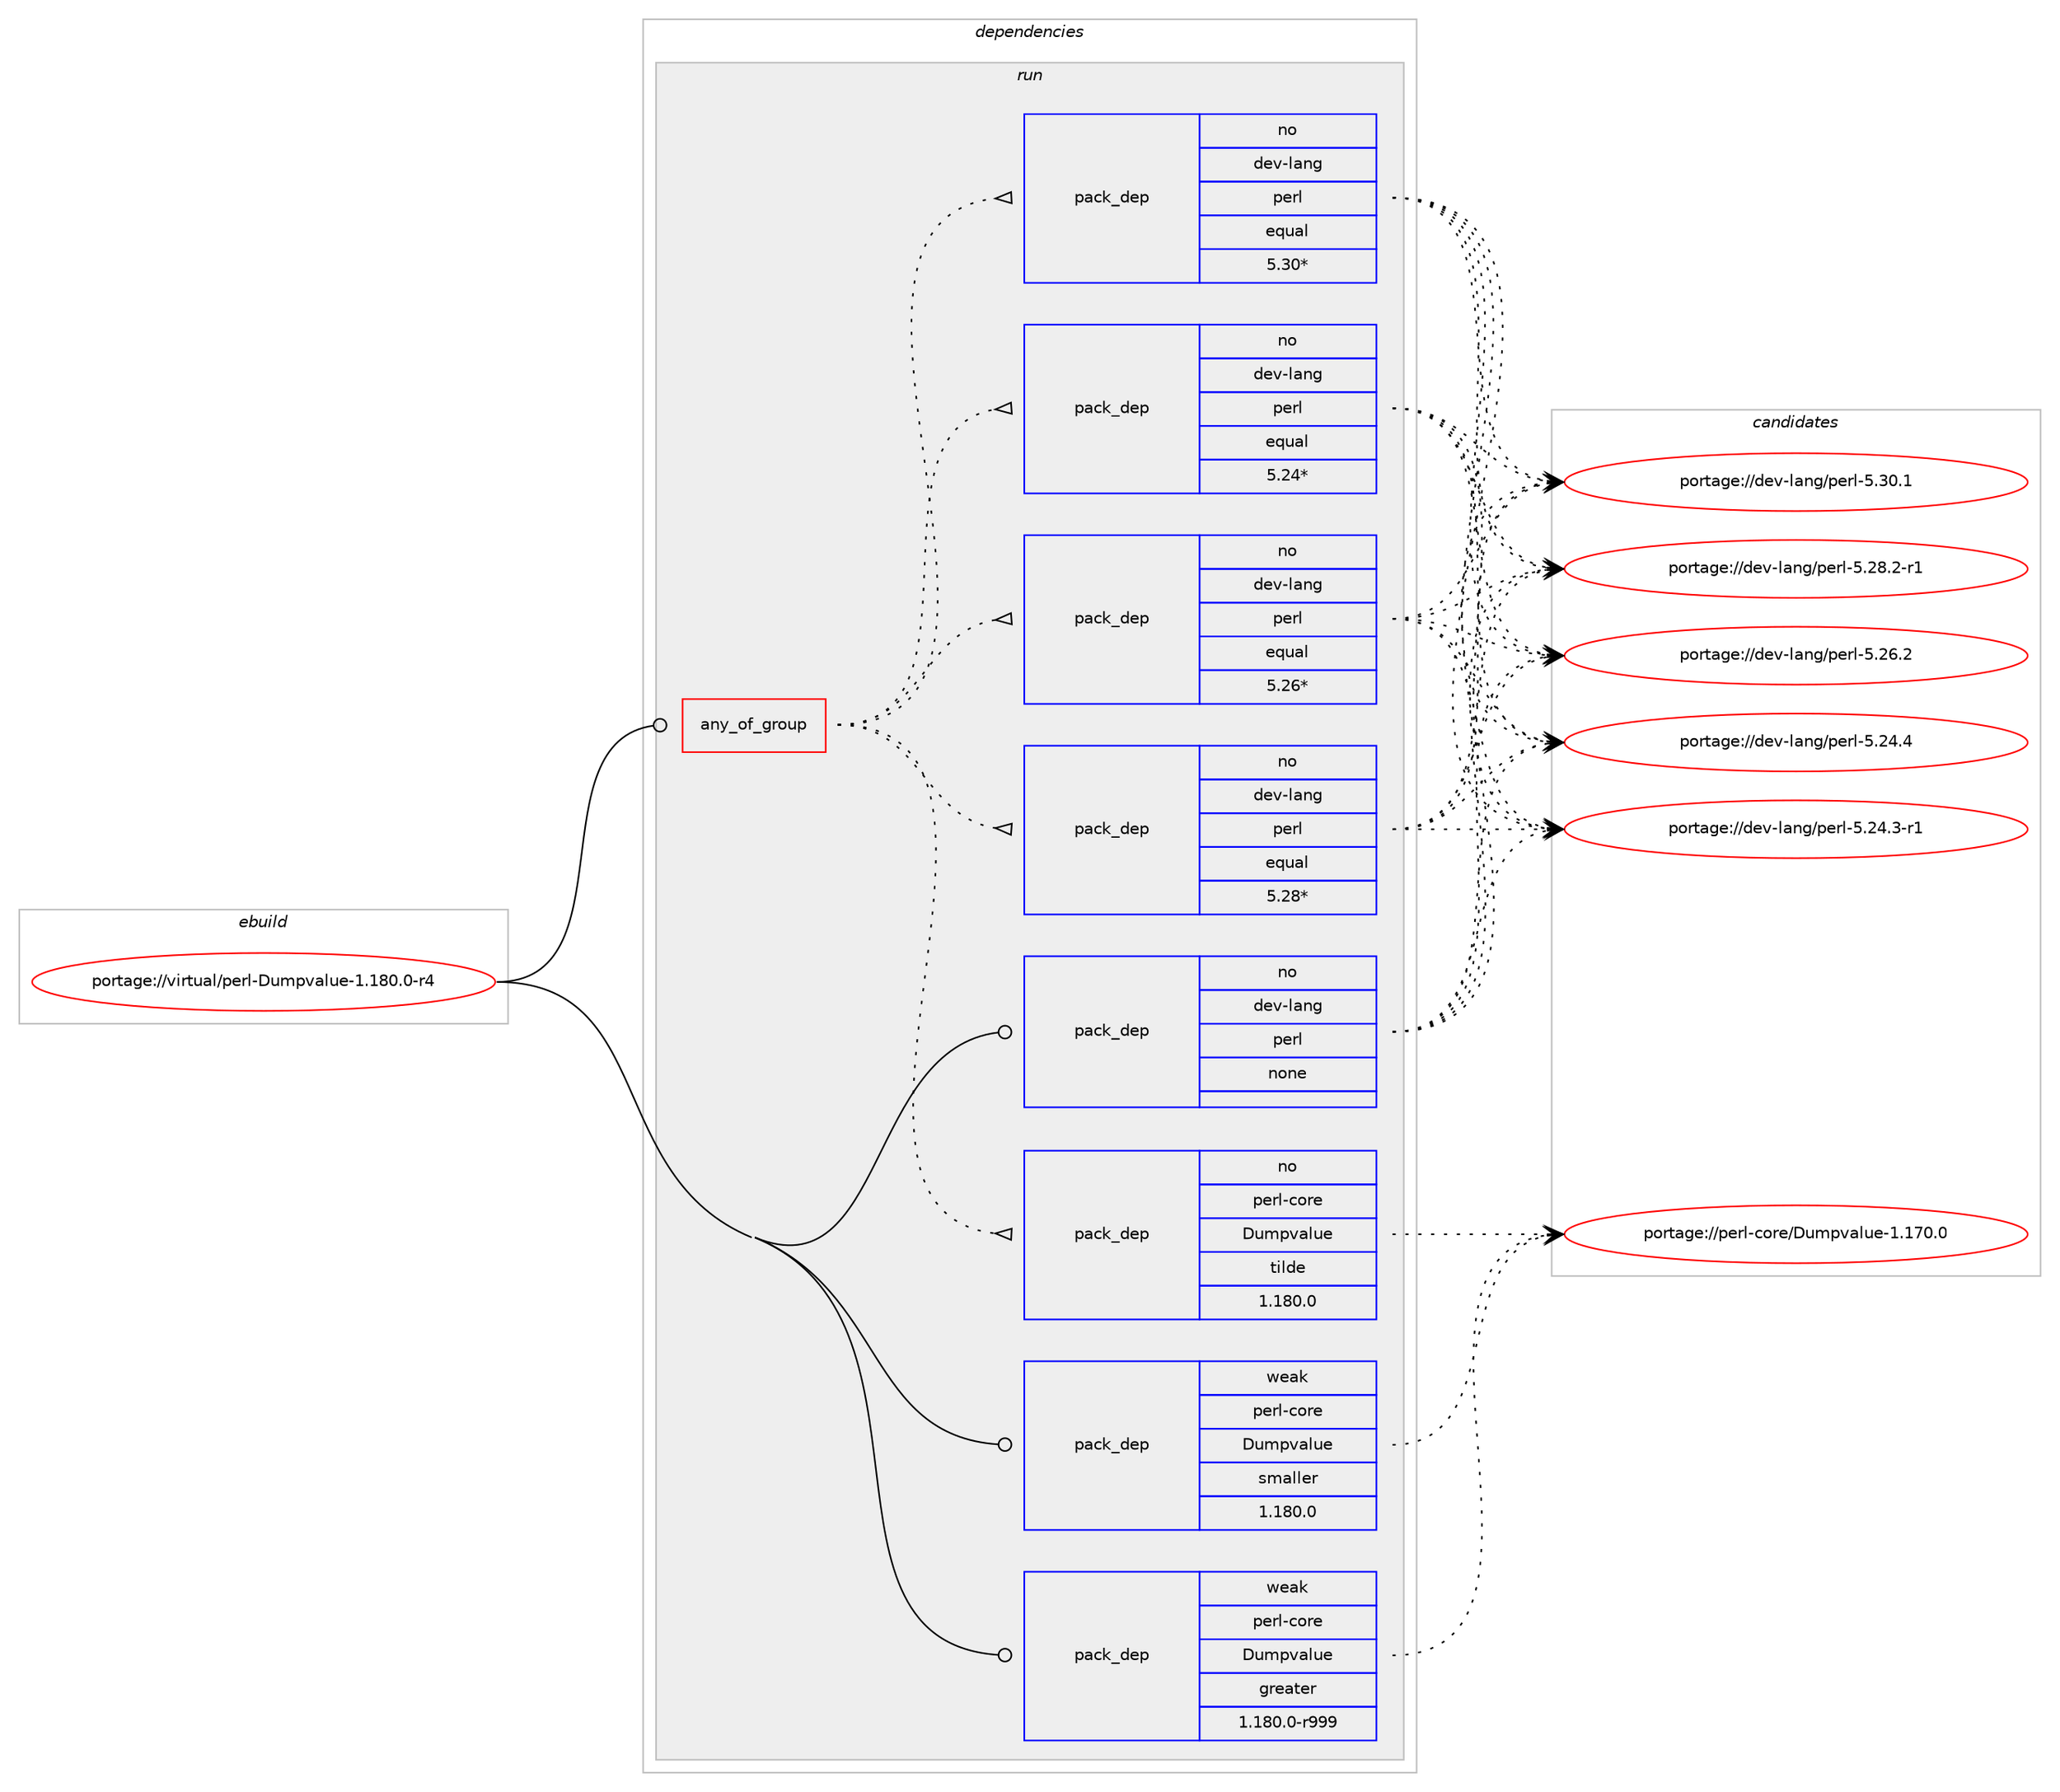 digraph prolog {

# *************
# Graph options
# *************

newrank=true;
concentrate=true;
compound=true;
graph [rankdir=LR,fontname=Helvetica,fontsize=10,ranksep=1.5];#, ranksep=2.5, nodesep=0.2];
edge  [arrowhead=vee];
node  [fontname=Helvetica,fontsize=10];

# **********
# The ebuild
# **********

subgraph cluster_leftcol {
color=gray;
label=<<i>ebuild</i>>;
id [label="portage://virtual/perl-Dumpvalue-1.180.0-r4", color=red, width=4, href="../virtual/perl-Dumpvalue-1.180.0-r4.svg"];
}

# ****************
# The dependencies
# ****************

subgraph cluster_midcol {
color=gray;
label=<<i>dependencies</i>>;
subgraph cluster_compile {
fillcolor="#eeeeee";
style=filled;
label=<<i>compile</i>>;
}
subgraph cluster_compileandrun {
fillcolor="#eeeeee";
style=filled;
label=<<i>compile and run</i>>;
}
subgraph cluster_run {
fillcolor="#eeeeee";
style=filled;
label=<<i>run</i>>;
subgraph any871 {
dependency39644 [label=<<TABLE BORDER="0" CELLBORDER="1" CELLSPACING="0" CELLPADDING="4"><TR><TD CELLPADDING="10">any_of_group</TD></TR></TABLE>>, shape=none, color=red];subgraph pack31753 {
dependency39645 [label=<<TABLE BORDER="0" CELLBORDER="1" CELLSPACING="0" CELLPADDING="4" WIDTH="220"><TR><TD ROWSPAN="6" CELLPADDING="30">pack_dep</TD></TR><TR><TD WIDTH="110">no</TD></TR><TR><TD>dev-lang</TD></TR><TR><TD>perl</TD></TR><TR><TD>equal</TD></TR><TR><TD>5.30*</TD></TR></TABLE>>, shape=none, color=blue];
}
dependency39644:e -> dependency39645:w [weight=20,style="dotted",arrowhead="oinv"];
subgraph pack31754 {
dependency39646 [label=<<TABLE BORDER="0" CELLBORDER="1" CELLSPACING="0" CELLPADDING="4" WIDTH="220"><TR><TD ROWSPAN="6" CELLPADDING="30">pack_dep</TD></TR><TR><TD WIDTH="110">no</TD></TR><TR><TD>dev-lang</TD></TR><TR><TD>perl</TD></TR><TR><TD>equal</TD></TR><TR><TD>5.28*</TD></TR></TABLE>>, shape=none, color=blue];
}
dependency39644:e -> dependency39646:w [weight=20,style="dotted",arrowhead="oinv"];
subgraph pack31755 {
dependency39647 [label=<<TABLE BORDER="0" CELLBORDER="1" CELLSPACING="0" CELLPADDING="4" WIDTH="220"><TR><TD ROWSPAN="6" CELLPADDING="30">pack_dep</TD></TR><TR><TD WIDTH="110">no</TD></TR><TR><TD>dev-lang</TD></TR><TR><TD>perl</TD></TR><TR><TD>equal</TD></TR><TR><TD>5.26*</TD></TR></TABLE>>, shape=none, color=blue];
}
dependency39644:e -> dependency39647:w [weight=20,style="dotted",arrowhead="oinv"];
subgraph pack31756 {
dependency39648 [label=<<TABLE BORDER="0" CELLBORDER="1" CELLSPACING="0" CELLPADDING="4" WIDTH="220"><TR><TD ROWSPAN="6" CELLPADDING="30">pack_dep</TD></TR><TR><TD WIDTH="110">no</TD></TR><TR><TD>dev-lang</TD></TR><TR><TD>perl</TD></TR><TR><TD>equal</TD></TR><TR><TD>5.24*</TD></TR></TABLE>>, shape=none, color=blue];
}
dependency39644:e -> dependency39648:w [weight=20,style="dotted",arrowhead="oinv"];
subgraph pack31757 {
dependency39649 [label=<<TABLE BORDER="0" CELLBORDER="1" CELLSPACING="0" CELLPADDING="4" WIDTH="220"><TR><TD ROWSPAN="6" CELLPADDING="30">pack_dep</TD></TR><TR><TD WIDTH="110">no</TD></TR><TR><TD>perl-core</TD></TR><TR><TD>Dumpvalue</TD></TR><TR><TD>tilde</TD></TR><TR><TD>1.180.0</TD></TR></TABLE>>, shape=none, color=blue];
}
dependency39644:e -> dependency39649:w [weight=20,style="dotted",arrowhead="oinv"];
}
id:e -> dependency39644:w [weight=20,style="solid",arrowhead="odot"];
subgraph pack31758 {
dependency39650 [label=<<TABLE BORDER="0" CELLBORDER="1" CELLSPACING="0" CELLPADDING="4" WIDTH="220"><TR><TD ROWSPAN="6" CELLPADDING="30">pack_dep</TD></TR><TR><TD WIDTH="110">no</TD></TR><TR><TD>dev-lang</TD></TR><TR><TD>perl</TD></TR><TR><TD>none</TD></TR><TR><TD></TD></TR></TABLE>>, shape=none, color=blue];
}
id:e -> dependency39650:w [weight=20,style="solid",arrowhead="odot"];
subgraph pack31759 {
dependency39651 [label=<<TABLE BORDER="0" CELLBORDER="1" CELLSPACING="0" CELLPADDING="4" WIDTH="220"><TR><TD ROWSPAN="6" CELLPADDING="30">pack_dep</TD></TR><TR><TD WIDTH="110">weak</TD></TR><TR><TD>perl-core</TD></TR><TR><TD>Dumpvalue</TD></TR><TR><TD>greater</TD></TR><TR><TD>1.180.0-r999</TD></TR></TABLE>>, shape=none, color=blue];
}
id:e -> dependency39651:w [weight=20,style="solid",arrowhead="odot"];
subgraph pack31760 {
dependency39652 [label=<<TABLE BORDER="0" CELLBORDER="1" CELLSPACING="0" CELLPADDING="4" WIDTH="220"><TR><TD ROWSPAN="6" CELLPADDING="30">pack_dep</TD></TR><TR><TD WIDTH="110">weak</TD></TR><TR><TD>perl-core</TD></TR><TR><TD>Dumpvalue</TD></TR><TR><TD>smaller</TD></TR><TR><TD>1.180.0</TD></TR></TABLE>>, shape=none, color=blue];
}
id:e -> dependency39652:w [weight=20,style="solid",arrowhead="odot"];
}
}

# **************
# The candidates
# **************

subgraph cluster_choices {
rank=same;
color=gray;
label=<<i>candidates</i>>;

subgraph choice31753 {
color=black;
nodesep=1;
choice10010111845108971101034711210111410845534651484649 [label="portage://dev-lang/perl-5.30.1", color=red, width=4,href="../dev-lang/perl-5.30.1.svg"];
choice100101118451089711010347112101114108455346505646504511449 [label="portage://dev-lang/perl-5.28.2-r1", color=red, width=4,href="../dev-lang/perl-5.28.2-r1.svg"];
choice10010111845108971101034711210111410845534650544650 [label="portage://dev-lang/perl-5.26.2", color=red, width=4,href="../dev-lang/perl-5.26.2.svg"];
choice10010111845108971101034711210111410845534650524652 [label="portage://dev-lang/perl-5.24.4", color=red, width=4,href="../dev-lang/perl-5.24.4.svg"];
choice100101118451089711010347112101114108455346505246514511449 [label="portage://dev-lang/perl-5.24.3-r1", color=red, width=4,href="../dev-lang/perl-5.24.3-r1.svg"];
dependency39645:e -> choice10010111845108971101034711210111410845534651484649:w [style=dotted,weight="100"];
dependency39645:e -> choice100101118451089711010347112101114108455346505646504511449:w [style=dotted,weight="100"];
dependency39645:e -> choice10010111845108971101034711210111410845534650544650:w [style=dotted,weight="100"];
dependency39645:e -> choice10010111845108971101034711210111410845534650524652:w [style=dotted,weight="100"];
dependency39645:e -> choice100101118451089711010347112101114108455346505246514511449:w [style=dotted,weight="100"];
}
subgraph choice31754 {
color=black;
nodesep=1;
choice10010111845108971101034711210111410845534651484649 [label="portage://dev-lang/perl-5.30.1", color=red, width=4,href="../dev-lang/perl-5.30.1.svg"];
choice100101118451089711010347112101114108455346505646504511449 [label="portage://dev-lang/perl-5.28.2-r1", color=red, width=4,href="../dev-lang/perl-5.28.2-r1.svg"];
choice10010111845108971101034711210111410845534650544650 [label="portage://dev-lang/perl-5.26.2", color=red, width=4,href="../dev-lang/perl-5.26.2.svg"];
choice10010111845108971101034711210111410845534650524652 [label="portage://dev-lang/perl-5.24.4", color=red, width=4,href="../dev-lang/perl-5.24.4.svg"];
choice100101118451089711010347112101114108455346505246514511449 [label="portage://dev-lang/perl-5.24.3-r1", color=red, width=4,href="../dev-lang/perl-5.24.3-r1.svg"];
dependency39646:e -> choice10010111845108971101034711210111410845534651484649:w [style=dotted,weight="100"];
dependency39646:e -> choice100101118451089711010347112101114108455346505646504511449:w [style=dotted,weight="100"];
dependency39646:e -> choice10010111845108971101034711210111410845534650544650:w [style=dotted,weight="100"];
dependency39646:e -> choice10010111845108971101034711210111410845534650524652:w [style=dotted,weight="100"];
dependency39646:e -> choice100101118451089711010347112101114108455346505246514511449:w [style=dotted,weight="100"];
}
subgraph choice31755 {
color=black;
nodesep=1;
choice10010111845108971101034711210111410845534651484649 [label="portage://dev-lang/perl-5.30.1", color=red, width=4,href="../dev-lang/perl-5.30.1.svg"];
choice100101118451089711010347112101114108455346505646504511449 [label="portage://dev-lang/perl-5.28.2-r1", color=red, width=4,href="../dev-lang/perl-5.28.2-r1.svg"];
choice10010111845108971101034711210111410845534650544650 [label="portage://dev-lang/perl-5.26.2", color=red, width=4,href="../dev-lang/perl-5.26.2.svg"];
choice10010111845108971101034711210111410845534650524652 [label="portage://dev-lang/perl-5.24.4", color=red, width=4,href="../dev-lang/perl-5.24.4.svg"];
choice100101118451089711010347112101114108455346505246514511449 [label="portage://dev-lang/perl-5.24.3-r1", color=red, width=4,href="../dev-lang/perl-5.24.3-r1.svg"];
dependency39647:e -> choice10010111845108971101034711210111410845534651484649:w [style=dotted,weight="100"];
dependency39647:e -> choice100101118451089711010347112101114108455346505646504511449:w [style=dotted,weight="100"];
dependency39647:e -> choice10010111845108971101034711210111410845534650544650:w [style=dotted,weight="100"];
dependency39647:e -> choice10010111845108971101034711210111410845534650524652:w [style=dotted,weight="100"];
dependency39647:e -> choice100101118451089711010347112101114108455346505246514511449:w [style=dotted,weight="100"];
}
subgraph choice31756 {
color=black;
nodesep=1;
choice10010111845108971101034711210111410845534651484649 [label="portage://dev-lang/perl-5.30.1", color=red, width=4,href="../dev-lang/perl-5.30.1.svg"];
choice100101118451089711010347112101114108455346505646504511449 [label="portage://dev-lang/perl-5.28.2-r1", color=red, width=4,href="../dev-lang/perl-5.28.2-r1.svg"];
choice10010111845108971101034711210111410845534650544650 [label="portage://dev-lang/perl-5.26.2", color=red, width=4,href="../dev-lang/perl-5.26.2.svg"];
choice10010111845108971101034711210111410845534650524652 [label="portage://dev-lang/perl-5.24.4", color=red, width=4,href="../dev-lang/perl-5.24.4.svg"];
choice100101118451089711010347112101114108455346505246514511449 [label="portage://dev-lang/perl-5.24.3-r1", color=red, width=4,href="../dev-lang/perl-5.24.3-r1.svg"];
dependency39648:e -> choice10010111845108971101034711210111410845534651484649:w [style=dotted,weight="100"];
dependency39648:e -> choice100101118451089711010347112101114108455346505646504511449:w [style=dotted,weight="100"];
dependency39648:e -> choice10010111845108971101034711210111410845534650544650:w [style=dotted,weight="100"];
dependency39648:e -> choice10010111845108971101034711210111410845534650524652:w [style=dotted,weight="100"];
dependency39648:e -> choice100101118451089711010347112101114108455346505246514511449:w [style=dotted,weight="100"];
}
subgraph choice31757 {
color=black;
nodesep=1;
choice11210111410845991111141014768117109112118971081171014549464955484648 [label="portage://perl-core/Dumpvalue-1.170.0", color=red, width=4,href="../perl-core/Dumpvalue-1.170.0.svg"];
dependency39649:e -> choice11210111410845991111141014768117109112118971081171014549464955484648:w [style=dotted,weight="100"];
}
subgraph choice31758 {
color=black;
nodesep=1;
choice10010111845108971101034711210111410845534651484649 [label="portage://dev-lang/perl-5.30.1", color=red, width=4,href="../dev-lang/perl-5.30.1.svg"];
choice100101118451089711010347112101114108455346505646504511449 [label="portage://dev-lang/perl-5.28.2-r1", color=red, width=4,href="../dev-lang/perl-5.28.2-r1.svg"];
choice10010111845108971101034711210111410845534650544650 [label="portage://dev-lang/perl-5.26.2", color=red, width=4,href="../dev-lang/perl-5.26.2.svg"];
choice10010111845108971101034711210111410845534650524652 [label="portage://dev-lang/perl-5.24.4", color=red, width=4,href="../dev-lang/perl-5.24.4.svg"];
choice100101118451089711010347112101114108455346505246514511449 [label="portage://dev-lang/perl-5.24.3-r1", color=red, width=4,href="../dev-lang/perl-5.24.3-r1.svg"];
dependency39650:e -> choice10010111845108971101034711210111410845534651484649:w [style=dotted,weight="100"];
dependency39650:e -> choice100101118451089711010347112101114108455346505646504511449:w [style=dotted,weight="100"];
dependency39650:e -> choice10010111845108971101034711210111410845534650544650:w [style=dotted,weight="100"];
dependency39650:e -> choice10010111845108971101034711210111410845534650524652:w [style=dotted,weight="100"];
dependency39650:e -> choice100101118451089711010347112101114108455346505246514511449:w [style=dotted,weight="100"];
}
subgraph choice31759 {
color=black;
nodesep=1;
choice11210111410845991111141014768117109112118971081171014549464955484648 [label="portage://perl-core/Dumpvalue-1.170.0", color=red, width=4,href="../perl-core/Dumpvalue-1.170.0.svg"];
dependency39651:e -> choice11210111410845991111141014768117109112118971081171014549464955484648:w [style=dotted,weight="100"];
}
subgraph choice31760 {
color=black;
nodesep=1;
choice11210111410845991111141014768117109112118971081171014549464955484648 [label="portage://perl-core/Dumpvalue-1.170.0", color=red, width=4,href="../perl-core/Dumpvalue-1.170.0.svg"];
dependency39652:e -> choice11210111410845991111141014768117109112118971081171014549464955484648:w [style=dotted,weight="100"];
}
}

}
